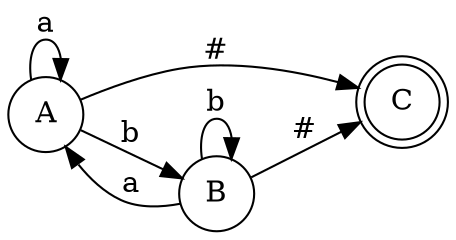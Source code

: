digraph finite_state_machine {
	rankdir=LR size="8,5"
	node [shape=doublecircle]
	C
	node [shape=circle]
	A -> A [label=a]
	A -> B [label=b]
	A -> C [label="#"]
	B -> A [label=a]
	B -> B [label=b]
	B -> C [label="#"]
}
